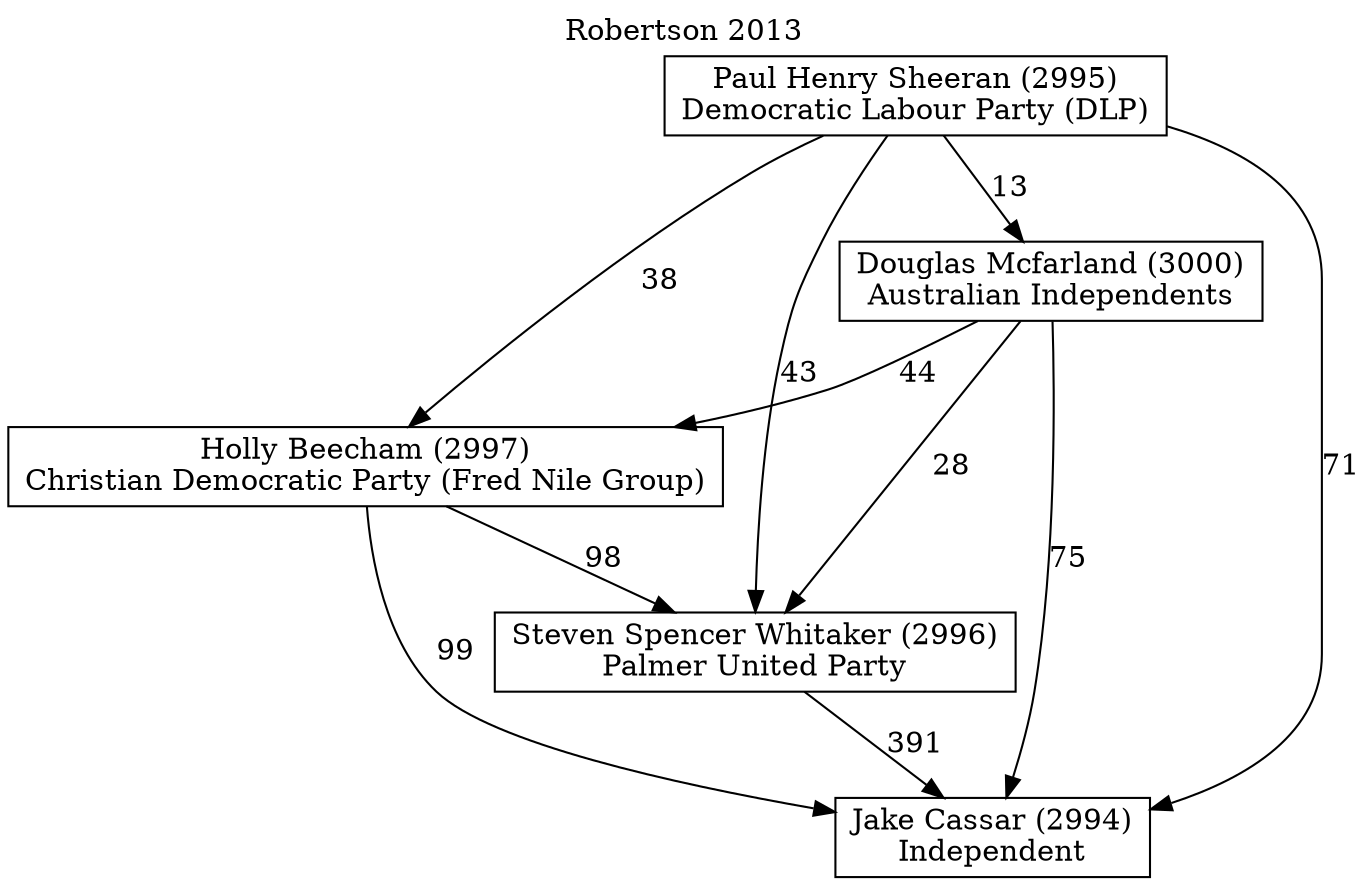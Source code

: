 // House preference flow
digraph "Jake Cassar (2994)_Robertson_2013" {
	graph [label="Robertson 2013" labelloc=t mclimit=10]
	node [shape=box]
	"Douglas Mcfarland (3000)" [label="Douglas Mcfarland (3000)
Australian Independents"]
	"Holly Beecham (2997)" [label="Holly Beecham (2997)
Christian Democratic Party (Fred Nile Group)"]
	"Jake Cassar (2994)" [label="Jake Cassar (2994)
Independent"]
	"Paul Henry Sheeran (2995)" [label="Paul Henry Sheeran (2995)
Democratic Labour Party (DLP)"]
	"Steven Spencer Whitaker (2996)" [label="Steven Spencer Whitaker (2996)
Palmer United Party"]
	"Douglas Mcfarland (3000)" -> "Holly Beecham (2997)" [label=44]
	"Douglas Mcfarland (3000)" -> "Jake Cassar (2994)" [label=75]
	"Douglas Mcfarland (3000)" -> "Steven Spencer Whitaker (2996)" [label=28]
	"Holly Beecham (2997)" -> "Jake Cassar (2994)" [label=99]
	"Holly Beecham (2997)" -> "Steven Spencer Whitaker (2996)" [label=98]
	"Paul Henry Sheeran (2995)" -> "Douglas Mcfarland (3000)" [label=13]
	"Paul Henry Sheeran (2995)" -> "Holly Beecham (2997)" [label=38]
	"Paul Henry Sheeran (2995)" -> "Jake Cassar (2994)" [label=71]
	"Paul Henry Sheeran (2995)" -> "Steven Spencer Whitaker (2996)" [label=43]
	"Steven Spencer Whitaker (2996)" -> "Jake Cassar (2994)" [label=391]
}

